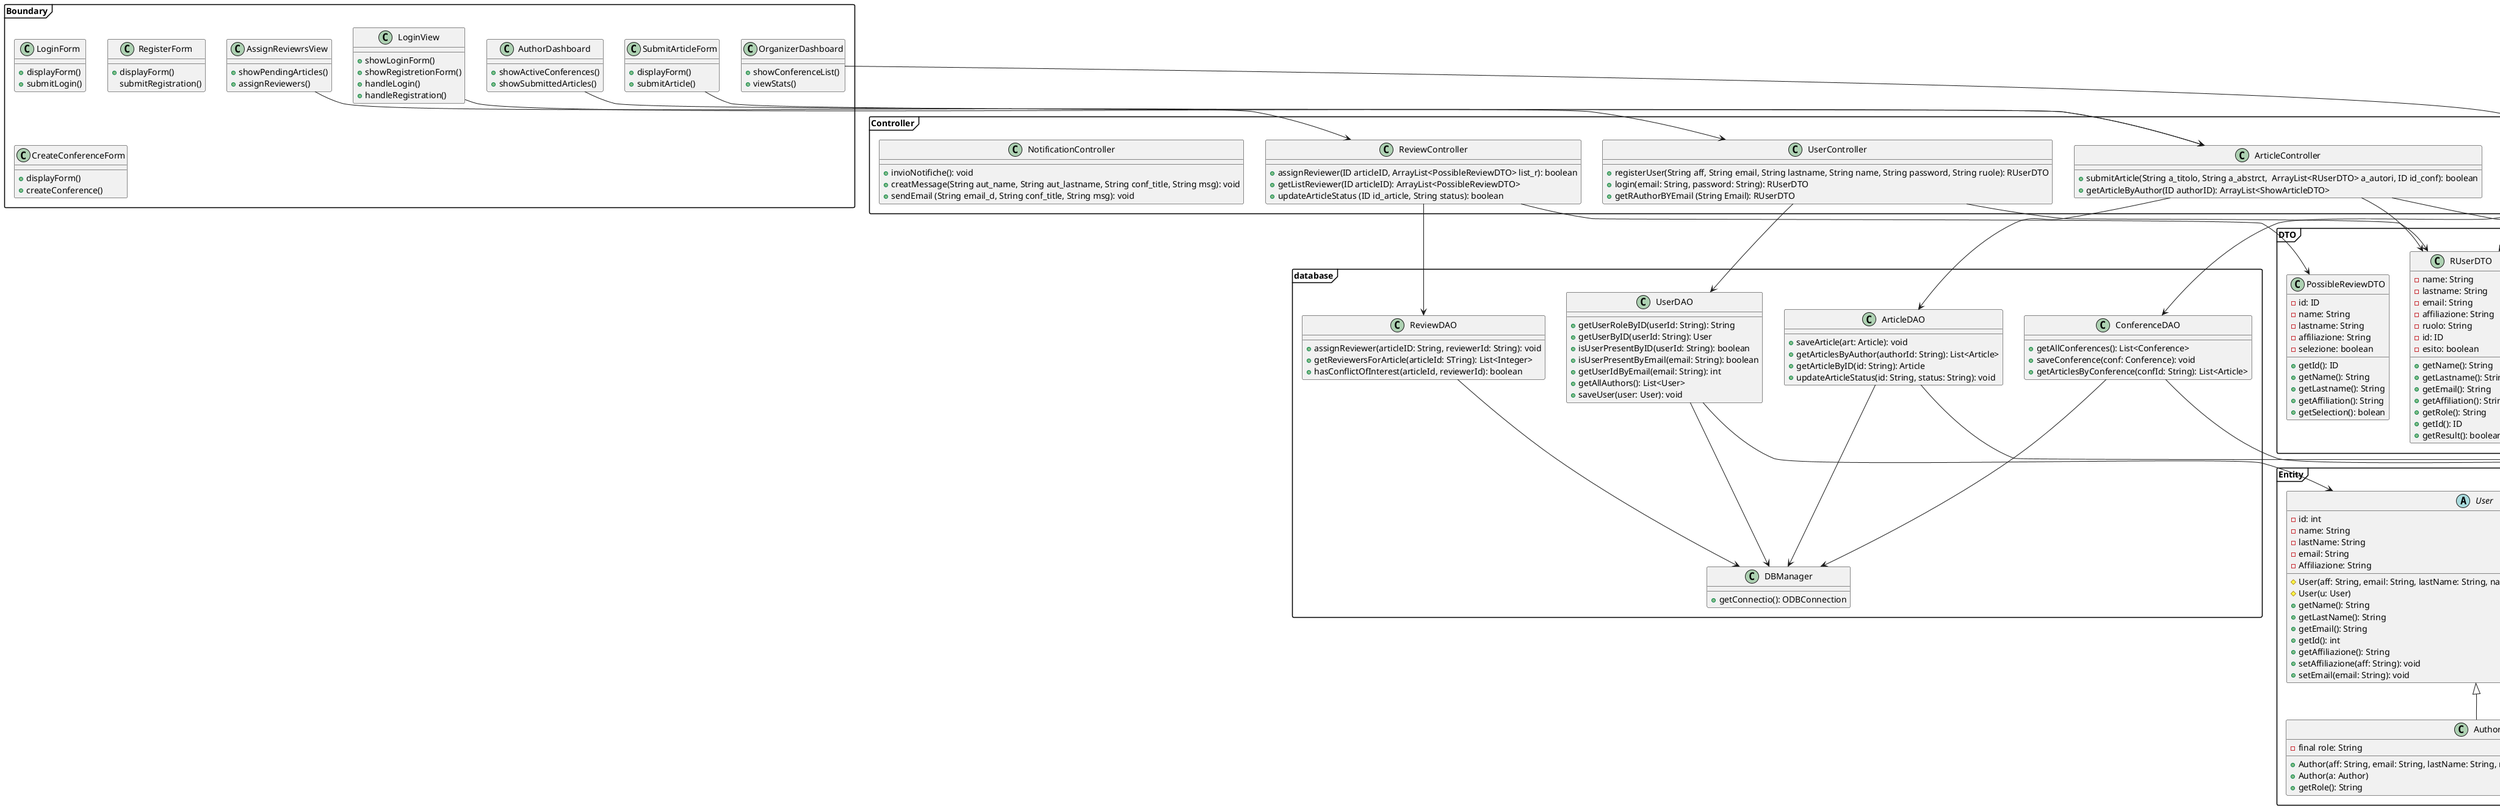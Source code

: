 @startuml
skinparam packageStyle frame

package database {
  class UserDAO {
    + getUserRoleByID(userId: String): String		
    + getUserByID(userId: String): User
    + isUserPresentByID(userId: String): boolean
    + isUserPresentByEmail(email: String): boolean
    + getUserIdByEmail(email: String): int
    + getAllAuthors(): List<User>
    + saveUser(user: User): void
  }
  
  class ConferenceDAO {
    + getAllConferences(): List<Conference>
    + saveConference(conf: Conference): void
    + getArticlesByConference(confId: String): List<Article>
  }
  
  class ArticleDAO {
    + saveArticle(art: Article): void
    + getArticlesByAuthor(authorId: String): List<Article>
    + getArticleByID(id: String): Article
    + updateArticleStatus(id: String, status: String): void
  }
  
  class ReviewDAO {
    + assignReviewer(articleID: String, reviewerId: String): void
    + getReviewersForArticle(articleId: STring): List<Integer>
    + hasConflictOfInterest(articleId, reviewerId): boolean
  }

  class DBManager {
    + getConnectio(): ODBConnection
  }

  UserDAO --> DBManager
  ConferenceDAO --> DBManager
  ArticleDAO --> DBManager
  ReviewDAO --> DBManager
}

package Entity {

  abstract class User {
    - id: int
    - name: String
    - lastName: String
    - email: String
    - Affiliazione: String
    # User(aff: String, email: String, lastName: String, name: String, password: String, id: String);
    # User(u: User)
    + getName(): String
    + getLastName(): String
    + getEmail(): String
    + getId(): int
    + getAffiliazione(): String
    + setAffiliazione(aff: String): void
    + setEmail(email: String): void
  }

  class Author {
    - final role: String
    + Author(aff: String, email: String, lastName: String, name: String, password: String, id: String)
    + Author(a: Author)		
    + getRole(): String
  }

  class Organizer {
    - final role: String
    + Organizer(aff: String, email: String, lastName: String, name: String, password: String, id: String)
    + Organizer(o: Organizer)
    + getRole(): String
  }

  class Articolo {
    - titolo: String
    - abstract: String
    - coautori: List<Author>
    + Articolo(id: String, abstr: String, autori: List<Author>, titolo: String)
    + Articolo(a: Articolo)
  }
  
  class Conference {
    - titolo: String
    - descrizione: String
    - scadenza: Date
    - articoli: List<Article>
    + Conference(scadenza: Date, titolo: String, descrizione: String, id: String)
    + Conference(conf: Conference)
    + getTitolo(): String
    + getDescrizione(): String
    + getScadenza(): Date
    + getArticoli(): List<Article>
  }

  User <|-- Author
  User <|-- Organizer
  Conference o-- Article
}

package Controller {

  class UserController {
    + registerUser(String aff, String email, String lastname, String name, String password, String ruole): RUserDTO
    + login(email: String, password: String): RUserDTO
    + getRAuthorBYEmail (String Email): RUserDTO
  }

  class ConferenceController {
    + createConference(Date scadenza, String title, String descr, ID id, RUserDTO org): void
    + getActiveConferences(): ArrayList<ShowActiveConferenceDTO>
    + getArticlesByConference(id: int): ArrayList<ShowArticleDTO>
  }
  
  class ArticleController {
    + submitArticle(String a_titolo, String a_abstrct,  ArrayList<RUserDTO> a_autori, ID id_conf): boolean
    + getArticleByAuthor(ID authorID): ArrayList<ShowArticleDTO>
  }

  class ReviewController {
    + assignReviewer(ID articleID, ArrayList<PossibleReviewDTO> list_r): boolean
    + getListReviewer(ID articleID): ArrayList<PossibleReviewDTO>
    + updateArticleStatus (ID id_article, String status): boolean
  }

  class NotificationController {
    + invioNotifiche(): void
    + creatMessage(String aut_name, String aut_lastname, String conf_title, String msg): void
    + sendEmail (String email_d, String conf_title, String msg): void
  }

}

package Boundary {
  class LoginView {
    + showLoginForm()
    + showRegistretionForm()
    + handleLogin()
    + handleRegistration()
  }
  class LoginForm{
    +displayForm()
    +submitLogin()
  }
  class RegisterForm{
    +displayForm()
    submitRegistration()
  }
  
  class AuthorDashboard {
    + showActiveConferences()
    + showSubmittedArticles()
  }
  
  class SubmitArticleForm {
    + displayForm()
    + submitArticle()
  }
  
  class OrganizerDashboard {
    + showConferenceList()
    + viewStats()
  }
  
  class CreateConferenceForm {
    + displayForm()
    + createConference()
  }
  
  class AssignReviewrsView {
    + showPendingArticles()
    + assignReviewers()
  }
  
}

package DTO{

    class PossibleReviewDTO {
        - id: ID 
        - name: String
        - lastname: String
        - affiliazione: String
        - selezione: boolean
        + getId(): ID
        + getName(): String
        + getLastname(): String
        + getAffiliation(): String
        + getSelection(): bolean
    }

    class RUserDTO {
        - name: String
        - lastname: String
        - email: String
        - affiliazione: String
        - ruolo: String
        - id: ID
        - esito: boolean
        + getName(): String
        + getLastname(): String
        + getEmail(): String
        + getAffiliation(): String
        + getRole(): String
        + getId(): ID
        + getResult(): boolean
    }

    class ShowActiveConferenceDTO {
        - id: ID 
        - titolo: String
        - scadenza: Date
        - descrizione: String
        + getId(): ID
        + getTitle(): String
        + getDeadline(): Date
        + getDescription(): String
    }

    class ShowArticleDTO {
        - id: ID 
        - titolo: String
        - abstr: String
        - autori: ArrayList<RUserDTO>
        + getId(): ID
        + getTitle(): String
        + getAbstr(): String
        +getAuthors(): ArrayList<RUserDTO>
    }

}

UserDAO --> User
ArticleDAO --> Article
ConferenceDAO --> Conference
LoginView --> UserController
AuthorDashboard --> ArticleController
SubmitArticleForm --> ArticleController
OrganizerDashboard --> ConferenceController
AssignReviewrsView --> ReviewController
UserController --> UserDAO
ArticleController --> ArticleDAO
ConferenceController --> ConferenceDAO
ReviewController --> ReviewDAO
UserController --> RUserDTO
ConferenceController --> RUserDTO
ConferenceController --> ShowActiveConferenceDTO
ConferenceController --> ShowArticleDTO
ArticleController --> RUserDTO
ArticleController --> ShowArticleDTO
ReviewController --> PossibleReviewDTO
@enduml
